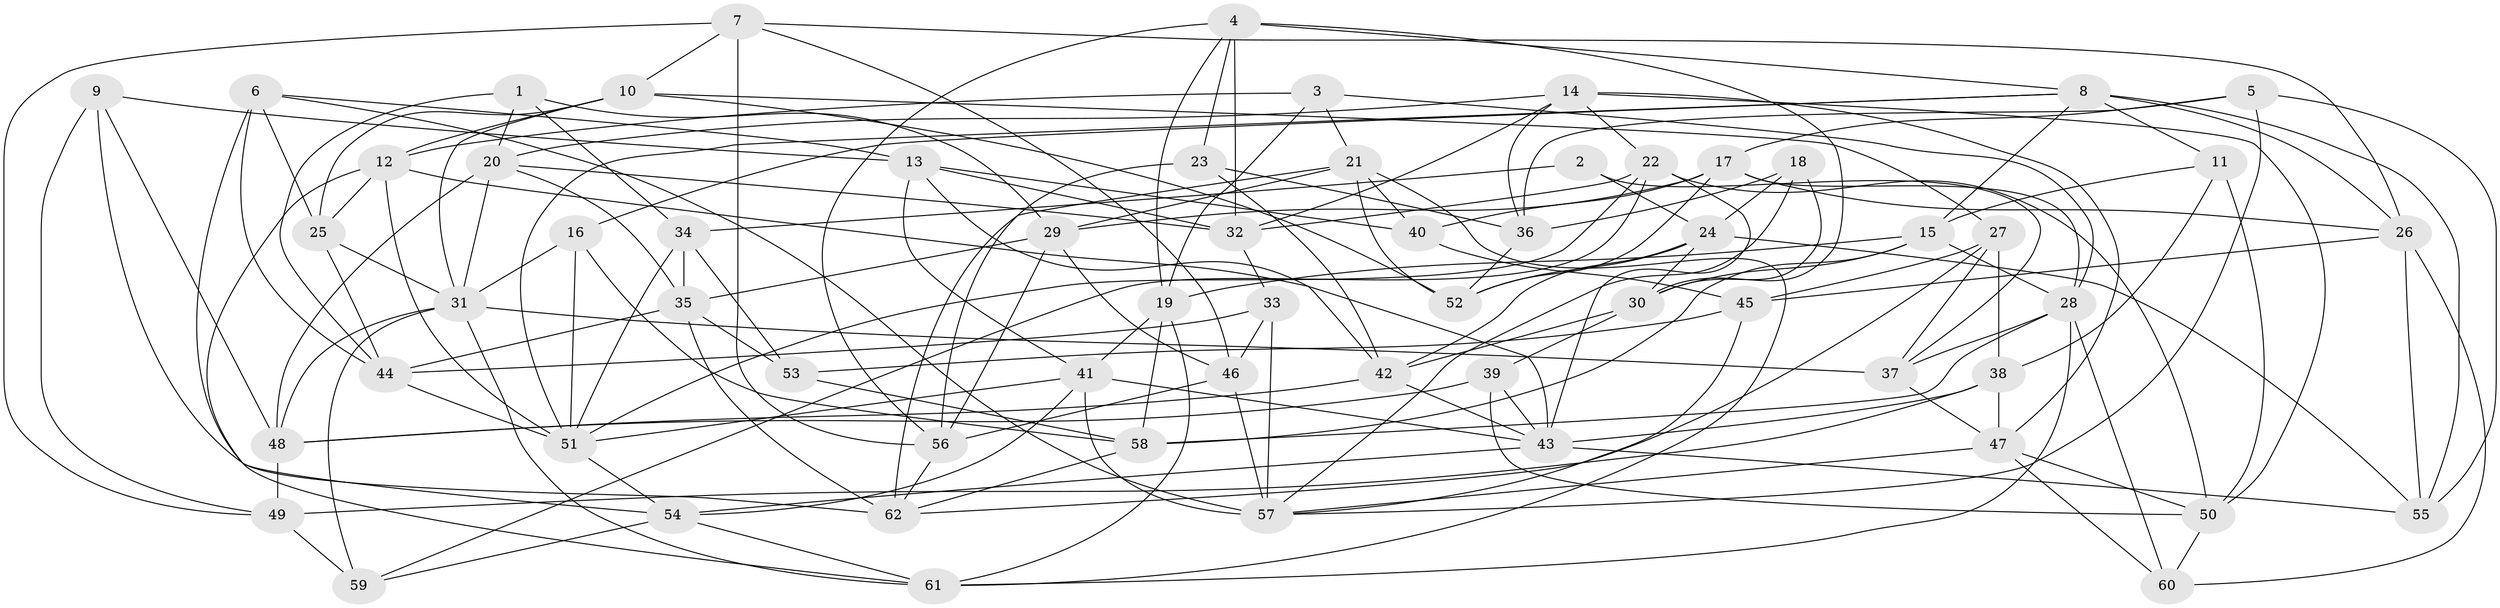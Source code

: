 // original degree distribution, {4: 1.0}
// Generated by graph-tools (version 1.1) at 2025/02/03/09/25 03:02:57]
// undirected, 62 vertices, 169 edges
graph export_dot {
graph [start="1"]
  node [color=gray90,style=filled];
  1;
  2;
  3;
  4;
  5;
  6;
  7;
  8;
  9;
  10;
  11;
  12;
  13;
  14;
  15;
  16;
  17;
  18;
  19;
  20;
  21;
  22;
  23;
  24;
  25;
  26;
  27;
  28;
  29;
  30;
  31;
  32;
  33;
  34;
  35;
  36;
  37;
  38;
  39;
  40;
  41;
  42;
  43;
  44;
  45;
  46;
  47;
  48;
  49;
  50;
  51;
  52;
  53;
  54;
  55;
  56;
  57;
  58;
  59;
  60;
  61;
  62;
  1 -- 20 [weight=1.0];
  1 -- 29 [weight=1.0];
  1 -- 34 [weight=1.0];
  1 -- 44 [weight=1.0];
  2 -- 24 [weight=1.0];
  2 -- 34 [weight=2.0];
  2 -- 37 [weight=1.0];
  3 -- 12 [weight=1.0];
  3 -- 19 [weight=1.0];
  3 -- 21 [weight=1.0];
  3 -- 28 [weight=1.0];
  4 -- 8 [weight=1.0];
  4 -- 19 [weight=1.0];
  4 -- 23 [weight=1.0];
  4 -- 30 [weight=1.0];
  4 -- 32 [weight=1.0];
  4 -- 56 [weight=1.0];
  5 -- 17 [weight=1.0];
  5 -- 36 [weight=1.0];
  5 -- 55 [weight=1.0];
  5 -- 57 [weight=1.0];
  6 -- 13 [weight=1.0];
  6 -- 25 [weight=2.0];
  6 -- 44 [weight=1.0];
  6 -- 54 [weight=1.0];
  6 -- 57 [weight=1.0];
  7 -- 10 [weight=1.0];
  7 -- 26 [weight=1.0];
  7 -- 46 [weight=1.0];
  7 -- 49 [weight=1.0];
  7 -- 56 [weight=2.0];
  8 -- 11 [weight=1.0];
  8 -- 15 [weight=1.0];
  8 -- 16 [weight=1.0];
  8 -- 26 [weight=1.0];
  8 -- 51 [weight=1.0];
  8 -- 55 [weight=2.0];
  9 -- 13 [weight=1.0];
  9 -- 48 [weight=1.0];
  9 -- 49 [weight=1.0];
  9 -- 62 [weight=1.0];
  10 -- 12 [weight=1.0];
  10 -- 25 [weight=1.0];
  10 -- 27 [weight=1.0];
  10 -- 31 [weight=1.0];
  10 -- 52 [weight=1.0];
  11 -- 15 [weight=1.0];
  11 -- 38 [weight=1.0];
  11 -- 50 [weight=1.0];
  12 -- 25 [weight=1.0];
  12 -- 43 [weight=1.0];
  12 -- 51 [weight=1.0];
  12 -- 61 [weight=1.0];
  13 -- 32 [weight=1.0];
  13 -- 40 [weight=1.0];
  13 -- 41 [weight=1.0];
  13 -- 42 [weight=1.0];
  14 -- 20 [weight=1.0];
  14 -- 22 [weight=1.0];
  14 -- 32 [weight=1.0];
  14 -- 36 [weight=1.0];
  14 -- 47 [weight=1.0];
  14 -- 50 [weight=1.0];
  15 -- 19 [weight=1.0];
  15 -- 28 [weight=1.0];
  15 -- 30 [weight=1.0];
  15 -- 58 [weight=1.0];
  16 -- 31 [weight=1.0];
  16 -- 51 [weight=1.0];
  16 -- 58 [weight=1.0];
  17 -- 26 [weight=1.0];
  17 -- 28 [weight=1.0];
  17 -- 29 [weight=1.0];
  17 -- 40 [weight=1.0];
  17 -- 52 [weight=1.0];
  18 -- 24 [weight=1.0];
  18 -- 30 [weight=1.0];
  18 -- 36 [weight=1.0];
  18 -- 57 [weight=1.0];
  19 -- 41 [weight=1.0];
  19 -- 58 [weight=1.0];
  19 -- 61 [weight=1.0];
  20 -- 31 [weight=1.0];
  20 -- 32 [weight=1.0];
  20 -- 35 [weight=1.0];
  20 -- 48 [weight=1.0];
  21 -- 29 [weight=1.0];
  21 -- 40 [weight=1.0];
  21 -- 52 [weight=1.0];
  21 -- 61 [weight=1.0];
  21 -- 62 [weight=1.0];
  22 -- 32 [weight=1.0];
  22 -- 43 [weight=1.0];
  22 -- 50 [weight=1.0];
  22 -- 51 [weight=1.0];
  22 -- 59 [weight=1.0];
  23 -- 36 [weight=1.0];
  23 -- 42 [weight=1.0];
  23 -- 56 [weight=1.0];
  24 -- 30 [weight=1.0];
  24 -- 42 [weight=1.0];
  24 -- 52 [weight=1.0];
  24 -- 55 [weight=1.0];
  25 -- 31 [weight=1.0];
  25 -- 44 [weight=1.0];
  26 -- 45 [weight=1.0];
  26 -- 55 [weight=1.0];
  26 -- 60 [weight=1.0];
  27 -- 37 [weight=1.0];
  27 -- 38 [weight=1.0];
  27 -- 45 [weight=2.0];
  27 -- 62 [weight=1.0];
  28 -- 37 [weight=1.0];
  28 -- 58 [weight=1.0];
  28 -- 60 [weight=1.0];
  28 -- 61 [weight=2.0];
  29 -- 35 [weight=1.0];
  29 -- 46 [weight=1.0];
  29 -- 56 [weight=1.0];
  30 -- 39 [weight=1.0];
  30 -- 42 [weight=1.0];
  31 -- 37 [weight=2.0];
  31 -- 48 [weight=1.0];
  31 -- 59 [weight=1.0];
  31 -- 61 [weight=2.0];
  32 -- 33 [weight=1.0];
  33 -- 44 [weight=1.0];
  33 -- 46 [weight=1.0];
  33 -- 57 [weight=1.0];
  34 -- 35 [weight=1.0];
  34 -- 51 [weight=1.0];
  34 -- 53 [weight=1.0];
  35 -- 44 [weight=1.0];
  35 -- 53 [weight=1.0];
  35 -- 62 [weight=1.0];
  36 -- 52 [weight=2.0];
  37 -- 47 [weight=1.0];
  38 -- 43 [weight=1.0];
  38 -- 47 [weight=1.0];
  38 -- 49 [weight=2.0];
  39 -- 43 [weight=1.0];
  39 -- 48 [weight=1.0];
  39 -- 50 [weight=1.0];
  40 -- 45 [weight=1.0];
  41 -- 43 [weight=1.0];
  41 -- 51 [weight=1.0];
  41 -- 54 [weight=1.0];
  41 -- 57 [weight=3.0];
  42 -- 43 [weight=1.0];
  42 -- 48 [weight=1.0];
  43 -- 54 [weight=1.0];
  43 -- 55 [weight=1.0];
  44 -- 51 [weight=1.0];
  45 -- 53 [weight=1.0];
  45 -- 57 [weight=1.0];
  46 -- 56 [weight=4.0];
  46 -- 57 [weight=1.0];
  47 -- 50 [weight=1.0];
  47 -- 57 [weight=1.0];
  47 -- 60 [weight=1.0];
  48 -- 49 [weight=1.0];
  49 -- 59 [weight=1.0];
  50 -- 60 [weight=1.0];
  51 -- 54 [weight=1.0];
  53 -- 58 [weight=1.0];
  54 -- 59 [weight=1.0];
  54 -- 61 [weight=1.0];
  56 -- 62 [weight=1.0];
  58 -- 62 [weight=1.0];
}
